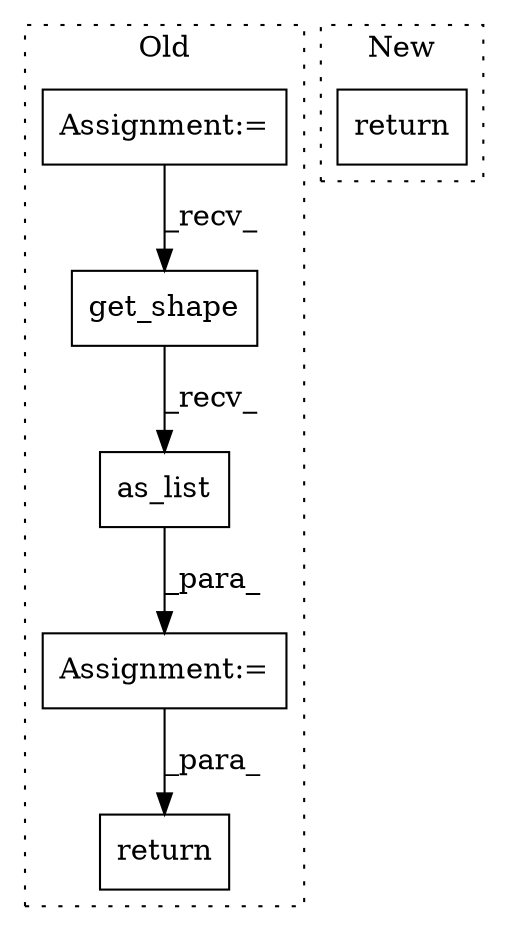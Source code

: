 digraph G {
subgraph cluster0 {
1 [label="get_shape" a="32" s="394" l="11" shape="box"];
3 [label="return" a="41" s="475" l="7" shape="box"];
4 [label="Assignment:=" a="7" s="354" l="1" shape="box"];
5 [label="Assignment:=" a="7" s="306" l="1" shape="box"];
6 [label="as_list" a="32" s="406" l="9" shape="box"];
label = "Old";
style="dotted";
}
subgraph cluster1 {
2 [label="return" a="41" s="611" l="7" shape="box"];
label = "New";
style="dotted";
}
1 -> 6 [label="_recv_"];
4 -> 3 [label="_para_"];
5 -> 1 [label="_recv_"];
6 -> 4 [label="_para_"];
}
